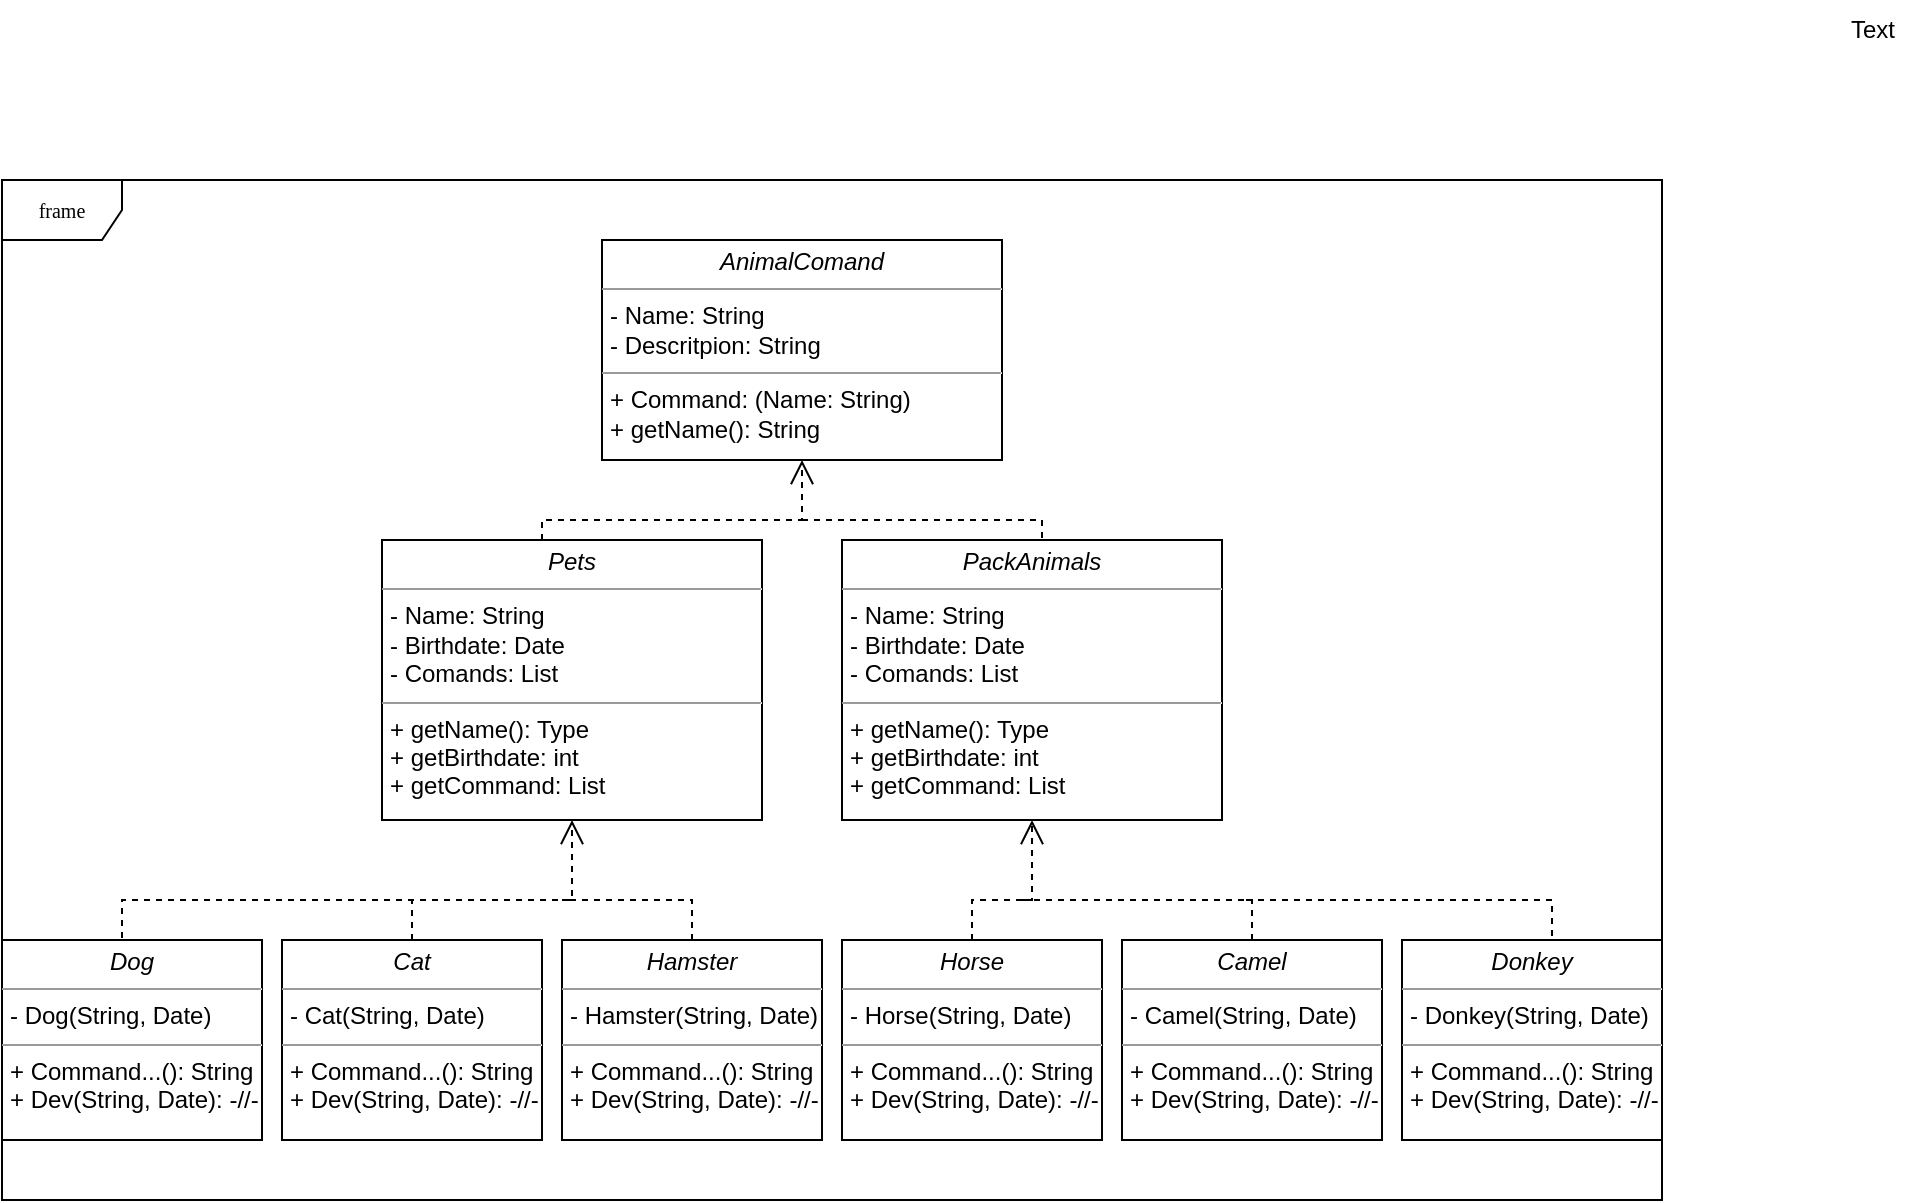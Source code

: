 <mxfile version="24.1.0" type="device">
  <diagram name="Page-1" id="c4acf3e9-155e-7222-9cf6-157b1a14988f">
    <mxGraphModel dx="1434" dy="1936" grid="1" gridSize="10" guides="1" tooltips="1" connect="1" arrows="1" fold="1" page="1" pageScale="1" pageWidth="850" pageHeight="1100" background="none" math="0" shadow="0">
      <root>
        <mxCell id="0" />
        <mxCell id="1" parent="0" />
        <mxCell id="17acba5748e5396b-1" value="frame" style="shape=umlFrame;whiteSpace=wrap;html=1;rounded=0;shadow=0;comic=0;labelBackgroundColor=none;strokeWidth=1;fontFamily=Verdana;fontSize=10;align=center;" parent="1" vertex="1">
          <mxGeometry x="20" y="20" width="830" height="510" as="geometry" />
        </mxCell>
        <mxCell id="5d2195bd80daf111-15" value="&lt;p style=&quot;margin:0px;margin-top:4px;text-align:center;&quot;&gt;&lt;i&gt;Pets&lt;/i&gt;&lt;/p&gt;&lt;hr size=&quot;1&quot;&gt;&lt;p style=&quot;margin:0px;margin-left:4px;&quot;&gt;- Name: String&lt;br&gt;- Birthdate: Date&lt;/p&gt;&lt;p style=&quot;margin:0px;margin-left:4px;&quot;&gt;- Comands: List&lt;/p&gt;&lt;hr size=&quot;1&quot;&gt;&lt;p style=&quot;margin:0px;margin-left:4px;&quot;&gt;+ getName(): Type&lt;br&gt;+ getBirthdate: int&lt;/p&gt;&lt;p style=&quot;margin:0px;margin-left:4px;&quot;&gt;+ getCommand: List&lt;/p&gt;" style="verticalAlign=top;align=left;overflow=fill;fontSize=12;fontFamily=Helvetica;html=1;rounded=0;shadow=0;comic=0;labelBackgroundColor=none;strokeWidth=1" parent="1" vertex="1">
          <mxGeometry x="210" y="200" width="190" height="140" as="geometry" />
        </mxCell>
        <mxCell id="5d2195bd80daf111-18" value="&lt;p style=&quot;margin:0px;margin-top:4px;text-align:center;&quot;&gt;&lt;i&gt;AnimalComand&lt;/i&gt;&lt;/p&gt;&lt;hr size=&quot;1&quot;&gt;&lt;p style=&quot;margin:0px;margin-left:4px;&quot;&gt;- Name: String&lt;br&gt;- Descritpion: String&lt;/p&gt;&lt;hr size=&quot;1&quot;&gt;&lt;p style=&quot;margin:0px;margin-left:4px;&quot;&gt;+ Command: (Name: String)&lt;br&gt;+ getName(): String&lt;/p&gt;" style="verticalAlign=top;align=left;overflow=fill;fontSize=12;fontFamily=Helvetica;html=1;rounded=0;shadow=0;comic=0;labelBackgroundColor=none;strokeWidth=1" parent="1" vertex="1">
          <mxGeometry x="320" y="50" width="200" height="110" as="geometry" />
        </mxCell>
        <mxCell id="5d2195bd80daf111-20" value="&lt;p style=&quot;margin:0px;margin-top:4px;text-align:center;&quot;&gt;&lt;i&gt;Dog&lt;/i&gt;&lt;/p&gt;&lt;hr size=&quot;1&quot;&gt;&lt;p style=&quot;margin:0px;margin-left:4px;&quot;&gt;- Dog(String, Date)&lt;/p&gt;&lt;hr size=&quot;1&quot;&gt;&lt;p style=&quot;margin:0px;margin-left:4px;&quot;&gt;+ Command...(): String&lt;br&gt;+ Dev(String, Date): -//-&lt;/p&gt;" style="verticalAlign=top;align=left;overflow=fill;fontSize=12;fontFamily=Helvetica;html=1;rounded=0;shadow=0;comic=0;labelBackgroundColor=none;strokeWidth=1" parent="1" vertex="1">
          <mxGeometry x="20" y="400" width="130" height="100" as="geometry" />
        </mxCell>
        <mxCell id="wZZQ-JmWO5Y3InXN2_kM-1" style="edgeStyle=orthogonalEdgeStyle;rounded=0;html=1;dashed=1;labelBackgroundColor=none;startFill=0;endArrow=open;endFill=0;endSize=10;fontFamily=Verdana;fontSize=10;entryX=0.5;entryY=1;entryDx=0;entryDy=0;" edge="1" parent="1" target="5d2195bd80daf111-18">
          <mxGeometry relative="1" as="geometry">
            <Array as="points">
              <mxPoint x="290" y="190" />
              <mxPoint x="420" y="190" />
            </Array>
            <mxPoint x="290" y="200" as="sourcePoint" />
            <mxPoint x="660" y="150" as="targetPoint" />
          </mxGeometry>
        </mxCell>
        <mxCell id="wZZQ-JmWO5Y3InXN2_kM-3" value="&lt;p style=&quot;margin:0px;margin-top:4px;text-align:center;&quot;&gt;&lt;i&gt;Cat&lt;/i&gt;&lt;/p&gt;&lt;hr size=&quot;1&quot;&gt;&lt;p style=&quot;margin: 0px 0px 0px 4px;&quot;&gt;- Cat(String, Date)&lt;/p&gt;&lt;hr size=&quot;1&quot;&gt;&lt;p style=&quot;margin: 0px 0px 0px 4px;&quot;&gt;+ Command...(): String&lt;br&gt;+ Dev(String, Date): -//-&lt;/p&gt;" style="verticalAlign=top;align=left;overflow=fill;fontSize=12;fontFamily=Helvetica;html=1;rounded=0;shadow=0;comic=0;labelBackgroundColor=none;strokeWidth=1" vertex="1" parent="1">
          <mxGeometry x="160" y="400" width="130" height="100" as="geometry" />
        </mxCell>
        <mxCell id="wZZQ-JmWO5Y3InXN2_kM-4" value="&lt;p style=&quot;margin:0px;margin-top:4px;text-align:center;&quot;&gt;&lt;i&gt;Hamster&lt;/i&gt;&lt;/p&gt;&lt;hr size=&quot;1&quot;&gt;&lt;p style=&quot;margin: 0px 0px 0px 4px;&quot;&gt;- Hamster(String, Date)&lt;/p&gt;&lt;hr size=&quot;1&quot;&gt;&lt;p style=&quot;margin: 0px 0px 0px 4px;&quot;&gt;+ Command...(): String&lt;br&gt;+ Dev(String, Date): -//-&lt;/p&gt;" style="verticalAlign=top;align=left;overflow=fill;fontSize=12;fontFamily=Helvetica;html=1;rounded=0;shadow=0;comic=0;labelBackgroundColor=none;strokeWidth=1" vertex="1" parent="1">
          <mxGeometry x="300" y="400" width="130" height="100" as="geometry" />
        </mxCell>
        <mxCell id="wZZQ-JmWO5Y3InXN2_kM-5" value="&lt;p style=&quot;margin:0px;margin-top:4px;text-align:center;&quot;&gt;&lt;i&gt;Horse&lt;/i&gt;&lt;/p&gt;&lt;hr size=&quot;1&quot;&gt;&lt;p style=&quot;margin: 0px 0px 0px 4px;&quot;&gt;- Horse(String, Date)&lt;/p&gt;&lt;hr size=&quot;1&quot;&gt;&lt;p style=&quot;margin: 0px 0px 0px 4px;&quot;&gt;+ Command...(): String&lt;br&gt;+ Dev(String, Date): -//-&lt;/p&gt;" style="verticalAlign=top;align=left;overflow=fill;fontSize=12;fontFamily=Helvetica;html=1;rounded=0;shadow=0;comic=0;labelBackgroundColor=none;strokeWidth=1" vertex="1" parent="1">
          <mxGeometry x="440" y="400" width="130" height="100" as="geometry" />
        </mxCell>
        <mxCell id="wZZQ-JmWO5Y3InXN2_kM-6" value="&lt;p style=&quot;margin:0px;margin-top:4px;text-align:center;&quot;&gt;&lt;i&gt;Camel&lt;/i&gt;&lt;/p&gt;&lt;hr size=&quot;1&quot;&gt;&lt;p style=&quot;margin: 0px 0px 0px 4px;&quot;&gt;- Camel(String, Date)&lt;/p&gt;&lt;hr size=&quot;1&quot;&gt;&lt;p style=&quot;margin: 0px 0px 0px 4px;&quot;&gt;+ Command...(): String&lt;br&gt;+ Dev(String, Date): -//-&lt;/p&gt;" style="verticalAlign=top;align=left;overflow=fill;fontSize=12;fontFamily=Helvetica;html=1;rounded=0;shadow=0;comic=0;labelBackgroundColor=none;strokeWidth=1" vertex="1" parent="1">
          <mxGeometry x="580" y="400" width="130" height="100" as="geometry" />
        </mxCell>
        <mxCell id="wZZQ-JmWO5Y3InXN2_kM-7" value="&lt;p style=&quot;margin:0px;margin-top:4px;text-align:center;&quot;&gt;&lt;i&gt;PackAnimals&lt;/i&gt;&lt;/p&gt;&lt;hr size=&quot;1&quot;&gt;&lt;p style=&quot;margin:0px;margin-left:4px;&quot;&gt;- Name: String&lt;br&gt;- Birthdate: Date&lt;/p&gt;&lt;p style=&quot;margin:0px;margin-left:4px;&quot;&gt;- Comands: List&lt;/p&gt;&lt;hr size=&quot;1&quot;&gt;&lt;p style=&quot;margin:0px;margin-left:4px;&quot;&gt;+ getName(): Type&lt;br&gt;+ getBirthdate: int&lt;/p&gt;&lt;p style=&quot;margin:0px;margin-left:4px;&quot;&gt;+ getCommand: List&lt;/p&gt;" style="verticalAlign=top;align=left;overflow=fill;fontSize=12;fontFamily=Helvetica;html=1;rounded=0;shadow=0;comic=0;labelBackgroundColor=none;strokeWidth=1" vertex="1" parent="1">
          <mxGeometry x="440" y="200" width="190" height="140" as="geometry" />
        </mxCell>
        <mxCell id="wZZQ-JmWO5Y3InXN2_kM-8" style="edgeStyle=orthogonalEdgeStyle;rounded=0;html=1;dashed=1;labelBackgroundColor=none;startFill=0;endArrow=none;endFill=0;endSize=10;fontFamily=Verdana;fontSize=10;exitX=0.5;exitY=0;exitDx=0;exitDy=0;" edge="1" parent="1" source="wZZQ-JmWO5Y3InXN2_kM-7">
          <mxGeometry relative="1" as="geometry">
            <Array as="points">
              <mxPoint x="540" y="200" />
              <mxPoint x="540" y="190" />
            </Array>
            <mxPoint x="540" y="190" as="sourcePoint" />
            <mxPoint x="420" y="190" as="targetPoint" />
          </mxGeometry>
        </mxCell>
        <mxCell id="wZZQ-JmWO5Y3InXN2_kM-13" value="&lt;p style=&quot;margin:0px;margin-top:4px;text-align:center;&quot;&gt;&lt;i&gt;Donkey&lt;/i&gt;&lt;/p&gt;&lt;hr size=&quot;1&quot;&gt;&lt;p style=&quot;margin: 0px 0px 0px 4px;&quot;&gt;- Donkey(String, Date)&lt;/p&gt;&lt;hr size=&quot;1&quot;&gt;&lt;p style=&quot;margin: 0px 0px 0px 4px;&quot;&gt;+ Command...(): String&lt;br&gt;+ Dev(String, Date): -//-&lt;/p&gt;" style="verticalAlign=top;align=left;overflow=fill;fontSize=12;fontFamily=Helvetica;html=1;rounded=0;shadow=0;comic=0;labelBackgroundColor=none;strokeWidth=1" vertex="1" parent="1">
          <mxGeometry x="720" y="400" width="130" height="100" as="geometry" />
        </mxCell>
        <mxCell id="wZZQ-JmWO5Y3InXN2_kM-14" value="Text" style="text;html=1;align=center;verticalAlign=middle;resizable=0;points=[];autosize=1;strokeColor=none;fillColor=none;" vertex="1" parent="1">
          <mxGeometry x="930" y="-70" width="50" height="30" as="geometry" />
        </mxCell>
        <mxCell id="wZZQ-JmWO5Y3InXN2_kM-16" style="edgeStyle=orthogonalEdgeStyle;rounded=0;html=1;dashed=1;labelBackgroundColor=none;startFill=0;endArrow=open;endFill=0;endSize=10;fontFamily=Verdana;fontSize=10;entryX=0.5;entryY=1;entryDx=0;entryDy=0;exitX=0.5;exitY=0;exitDx=0;exitDy=0;" edge="1" parent="1" source="5d2195bd80daf111-20" target="5d2195bd80daf111-15">
          <mxGeometry relative="1" as="geometry">
            <Array as="points">
              <mxPoint x="80" y="400" />
              <mxPoint x="80" y="380" />
              <mxPoint x="305" y="380" />
            </Array>
            <mxPoint x="70" y="390" as="sourcePoint" />
            <mxPoint x="200" y="350" as="targetPoint" />
          </mxGeometry>
        </mxCell>
        <mxCell id="wZZQ-JmWO5Y3InXN2_kM-17" style="edgeStyle=orthogonalEdgeStyle;rounded=0;html=1;dashed=1;labelBackgroundColor=none;startFill=0;endArrow=none;endFill=0;endSize=10;fontFamily=Verdana;fontSize=10;exitX=0.5;exitY=0;exitDx=0;exitDy=0;" edge="1" parent="1" source="wZZQ-JmWO5Y3InXN2_kM-3">
          <mxGeometry relative="1" as="geometry">
            <Array as="points">
              <mxPoint x="225" y="390" />
              <mxPoint x="225" y="390" />
            </Array>
            <mxPoint x="330" y="380" as="sourcePoint" />
            <mxPoint x="225" y="380" as="targetPoint" />
          </mxGeometry>
        </mxCell>
        <mxCell id="wZZQ-JmWO5Y3InXN2_kM-18" style="edgeStyle=orthogonalEdgeStyle;rounded=0;html=1;dashed=1;labelBackgroundColor=none;startFill=0;endArrow=none;endFill=0;endSize=10;fontFamily=Verdana;fontSize=10;exitX=0.5;exitY=0;exitDx=0;exitDy=0;" edge="1" parent="1" source="wZZQ-JmWO5Y3InXN2_kM-4">
          <mxGeometry relative="1" as="geometry">
            <Array as="points">
              <mxPoint x="365" y="380" />
            </Array>
            <mxPoint x="235" y="410" as="sourcePoint" />
            <mxPoint x="300" y="380" as="targetPoint" />
          </mxGeometry>
        </mxCell>
        <mxCell id="wZZQ-JmWO5Y3InXN2_kM-19" style="edgeStyle=orthogonalEdgeStyle;rounded=0;html=1;dashed=1;labelBackgroundColor=none;startFill=0;endArrow=open;endFill=0;endSize=10;fontFamily=Verdana;fontSize=10;entryX=0.5;entryY=1;entryDx=0;entryDy=0;exitX=0.5;exitY=0;exitDx=0;exitDy=0;" edge="1" parent="1" source="wZZQ-JmWO5Y3InXN2_kM-5" target="wZZQ-JmWO5Y3InXN2_kM-7">
          <mxGeometry relative="1" as="geometry">
            <Array as="points">
              <mxPoint x="505" y="380" />
              <mxPoint x="535" y="380" />
            </Array>
            <mxPoint x="490" y="380" as="sourcePoint" />
            <mxPoint x="710" y="320" as="targetPoint" />
          </mxGeometry>
        </mxCell>
        <mxCell id="wZZQ-JmWO5Y3InXN2_kM-21" style="edgeStyle=orthogonalEdgeStyle;rounded=0;html=1;dashed=1;labelBackgroundColor=none;startFill=0;endArrow=none;endFill=0;endSize=10;fontFamily=Verdana;fontSize=10;exitX=0.5;exitY=0;exitDx=0;exitDy=0;" edge="1" parent="1" source="wZZQ-JmWO5Y3InXN2_kM-6">
          <mxGeometry relative="1" as="geometry">
            <Array as="points">
              <mxPoint x="645" y="380" />
            </Array>
            <mxPoint x="645" y="380" as="sourcePoint" />
            <mxPoint x="530" y="380" as="targetPoint" />
          </mxGeometry>
        </mxCell>
        <mxCell id="wZZQ-JmWO5Y3InXN2_kM-24" style="edgeStyle=orthogonalEdgeStyle;rounded=0;html=1;dashed=1;labelBackgroundColor=none;startFill=0;endArrow=none;endFill=0;endSize=10;fontFamily=Verdana;fontSize=10;exitX=0.5;exitY=0;exitDx=0;exitDy=0;" edge="1" parent="1" source="wZZQ-JmWO5Y3InXN2_kM-13">
          <mxGeometry relative="1" as="geometry">
            <Array as="points">
              <mxPoint x="795" y="400" />
              <mxPoint x="795" y="380" />
              <mxPoint x="640" y="380" />
            </Array>
            <mxPoint x="795" y="390" as="sourcePoint" />
            <mxPoint x="640" y="380" as="targetPoint" />
          </mxGeometry>
        </mxCell>
      </root>
    </mxGraphModel>
  </diagram>
</mxfile>
